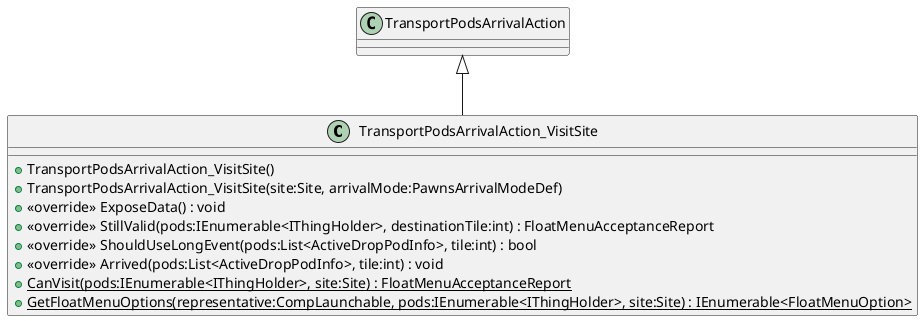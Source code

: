 @startuml
class TransportPodsArrivalAction_VisitSite {
    + TransportPodsArrivalAction_VisitSite()
    + TransportPodsArrivalAction_VisitSite(site:Site, arrivalMode:PawnsArrivalModeDef)
    + <<override>> ExposeData() : void
    + <<override>> StillValid(pods:IEnumerable<IThingHolder>, destinationTile:int) : FloatMenuAcceptanceReport
    + <<override>> ShouldUseLongEvent(pods:List<ActiveDropPodInfo>, tile:int) : bool
    + <<override>> Arrived(pods:List<ActiveDropPodInfo>, tile:int) : void
    + {static} CanVisit(pods:IEnumerable<IThingHolder>, site:Site) : FloatMenuAcceptanceReport
    + {static} GetFloatMenuOptions(representative:CompLaunchable, pods:IEnumerable<IThingHolder>, site:Site) : IEnumerable<FloatMenuOption>
}
TransportPodsArrivalAction <|-- TransportPodsArrivalAction_VisitSite
@enduml
